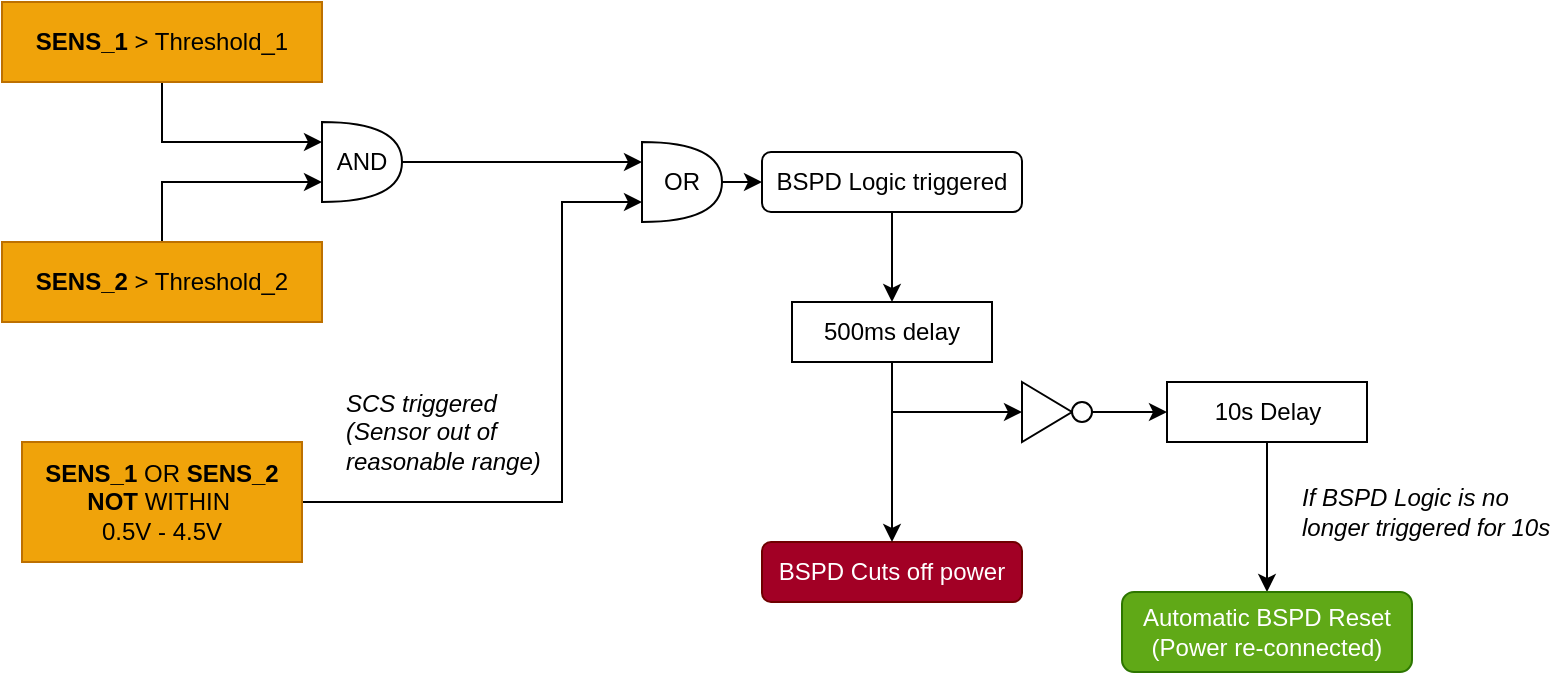 <mxfile version="24.7.8">
  <diagram id="C5RBs43oDa-KdzZeNtuy" name="Page-1">
    <mxGraphModel dx="1238" dy="1141" grid="1" gridSize="10" guides="1" tooltips="1" connect="1" arrows="1" fold="1" page="1" pageScale="1" pageWidth="1600" pageHeight="900" math="0" shadow="0">
      <root>
        <mxCell id="WIyWlLk6GJQsqaUBKTNV-0" />
        <mxCell id="WIyWlLk6GJQsqaUBKTNV-1" parent="WIyWlLk6GJQsqaUBKTNV-0" />
        <mxCell id="7Nyb7SeAyECjhD8aBmaa-7" style="edgeStyle=orthogonalEdgeStyle;rounded=0;orthogonalLoop=1;jettySize=auto;html=1;exitX=0.5;exitY=1;exitDx=0;exitDy=0;entryX=0;entryY=0.25;entryDx=0;entryDy=0;entryPerimeter=0;" edge="1" parent="WIyWlLk6GJQsqaUBKTNV-1" source="WIyWlLk6GJQsqaUBKTNV-3" target="7Nyb7SeAyECjhD8aBmaa-0">
          <mxGeometry relative="1" as="geometry">
            <mxPoint x="120" y="110" as="targetPoint" />
          </mxGeometry>
        </mxCell>
        <mxCell id="WIyWlLk6GJQsqaUBKTNV-3" value="&lt;b&gt;SENS_1&lt;/b&gt; &amp;gt; Threshold_1" style="rounded=0;whiteSpace=wrap;html=1;fontSize=12;glass=0;strokeWidth=1;shadow=0;fillColor=#f0a30a;strokeColor=#BD7000;fontColor=#000000;" parent="WIyWlLk6GJQsqaUBKTNV-1" vertex="1">
          <mxGeometry x="40" y="40" width="160" height="40" as="geometry" />
        </mxCell>
        <mxCell id="7Nyb7SeAyECjhD8aBmaa-8" style="edgeStyle=orthogonalEdgeStyle;rounded=0;orthogonalLoop=1;jettySize=auto;html=1;entryX=0;entryY=0.75;entryDx=0;entryDy=0;entryPerimeter=0;" edge="1" parent="WIyWlLk6GJQsqaUBKTNV-1" source="WIyWlLk6GJQsqaUBKTNV-7" target="7Nyb7SeAyECjhD8aBmaa-0">
          <mxGeometry relative="1" as="geometry">
            <mxPoint x="120" y="130" as="targetPoint" />
          </mxGeometry>
        </mxCell>
        <mxCell id="WIyWlLk6GJQsqaUBKTNV-7" value="&lt;b&gt;SENS_2&lt;/b&gt; &amp;gt; Threshold_2" style="rounded=0;whiteSpace=wrap;html=1;fontSize=12;glass=0;strokeWidth=1;shadow=0;fillColor=#f0a30a;fontColor=#000000;strokeColor=#BD7000;" parent="WIyWlLk6GJQsqaUBKTNV-1" vertex="1">
          <mxGeometry x="40" y="160" width="160" height="40" as="geometry" />
        </mxCell>
        <mxCell id="7Nyb7SeAyECjhD8aBmaa-0" value="AND" style="shape=or;whiteSpace=wrap;html=1;" vertex="1" parent="WIyWlLk6GJQsqaUBKTNV-1">
          <mxGeometry x="200" y="100" width="40" height="40" as="geometry" />
        </mxCell>
        <mxCell id="7Nyb7SeAyECjhD8aBmaa-39" style="edgeStyle=orthogonalEdgeStyle;rounded=0;orthogonalLoop=1;jettySize=auto;html=1;exitX=1;exitY=0.5;exitDx=0;exitDy=0;exitPerimeter=0;entryX=0;entryY=0.5;entryDx=0;entryDy=0;" edge="1" parent="WIyWlLk6GJQsqaUBKTNV-1" source="7Nyb7SeAyECjhD8aBmaa-5" target="7Nyb7SeAyECjhD8aBmaa-38">
          <mxGeometry relative="1" as="geometry" />
        </mxCell>
        <mxCell id="7Nyb7SeAyECjhD8aBmaa-5" value="OR" style="shape=or;whiteSpace=wrap;html=1;" vertex="1" parent="WIyWlLk6GJQsqaUBKTNV-1">
          <mxGeometry x="360" y="110" width="40" height="40" as="geometry" />
        </mxCell>
        <mxCell id="7Nyb7SeAyECjhD8aBmaa-6" style="edgeStyle=orthogonalEdgeStyle;rounded=0;orthogonalLoop=1;jettySize=auto;html=1;entryX=0;entryY=0.25;entryDx=0;entryDy=0;entryPerimeter=0;" edge="1" parent="WIyWlLk6GJQsqaUBKTNV-1" source="7Nyb7SeAyECjhD8aBmaa-0" target="7Nyb7SeAyECjhD8aBmaa-5">
          <mxGeometry relative="1" as="geometry" />
        </mxCell>
        <mxCell id="7Nyb7SeAyECjhD8aBmaa-10" style="edgeStyle=orthogonalEdgeStyle;rounded=0;orthogonalLoop=1;jettySize=auto;html=1;entryX=0;entryY=0.75;entryDx=0;entryDy=0;entryPerimeter=0;exitX=1;exitY=0.5;exitDx=0;exitDy=0;" edge="1" parent="WIyWlLk6GJQsqaUBKTNV-1" source="7Nyb7SeAyECjhD8aBmaa-11" target="7Nyb7SeAyECjhD8aBmaa-5">
          <mxGeometry relative="1" as="geometry">
            <mxPoint x="320" y="330" as="sourcePoint" />
            <Array as="points">
              <mxPoint x="320" y="290" />
              <mxPoint x="320" y="140" />
            </Array>
          </mxGeometry>
        </mxCell>
        <mxCell id="7Nyb7SeAyECjhD8aBmaa-11" value="&lt;b&gt;SENS_1&lt;/b&gt; OR &lt;b&gt;SENS_2&lt;/b&gt;&lt;div&gt;&lt;b&gt;NOT&lt;/b&gt; WITHIN&amp;nbsp;&lt;/div&gt;&lt;div&gt;0.5V - 4.5V&lt;/div&gt;" style="rounded=0;whiteSpace=wrap;html=1;fontSize=12;glass=0;strokeWidth=1;shadow=0;fillColor=#f0a30a;fontColor=#000000;strokeColor=#BD7000;" vertex="1" parent="WIyWlLk6GJQsqaUBKTNV-1">
          <mxGeometry x="50" y="260" width="140" height="60" as="geometry" />
        </mxCell>
        <mxCell id="7Nyb7SeAyECjhD8aBmaa-16" value="BSPD&amp;nbsp;&lt;span style=&quot;background-color: initial;&quot;&gt;Cuts off power&lt;/span&gt;" style="rounded=1;whiteSpace=wrap;html=1;fontSize=12;glass=0;strokeWidth=1;shadow=0;fillColor=#a20025;fontColor=#ffffff;strokeColor=#6F0000;" vertex="1" parent="WIyWlLk6GJQsqaUBKTNV-1">
          <mxGeometry x="420" y="310" width="130" height="30" as="geometry" />
        </mxCell>
        <mxCell id="7Nyb7SeAyECjhD8aBmaa-20" style="edgeStyle=orthogonalEdgeStyle;rounded=0;orthogonalLoop=1;jettySize=auto;html=1;exitX=0.5;exitY=1;exitDx=0;exitDy=0;entryX=0.5;entryY=0;entryDx=0;entryDy=0;" edge="1" parent="WIyWlLk6GJQsqaUBKTNV-1" source="7Nyb7SeAyECjhD8aBmaa-18" target="7Nyb7SeAyECjhD8aBmaa-16">
          <mxGeometry relative="1" as="geometry" />
        </mxCell>
        <mxCell id="7Nyb7SeAyECjhD8aBmaa-27" style="edgeStyle=orthogonalEdgeStyle;rounded=0;orthogonalLoop=1;jettySize=auto;html=1;entryX=0;entryY=0.5;entryDx=0;entryDy=0;" edge="1" parent="WIyWlLk6GJQsqaUBKTNV-1" source="7Nyb7SeAyECjhD8aBmaa-18" target="7Nyb7SeAyECjhD8aBmaa-24">
          <mxGeometry relative="1" as="geometry">
            <Array as="points">
              <mxPoint x="485" y="245" />
            </Array>
          </mxGeometry>
        </mxCell>
        <mxCell id="7Nyb7SeAyECjhD8aBmaa-18" value="500ms delay" style="rounded=0;whiteSpace=wrap;html=1;fontSize=12;glass=0;strokeWidth=1;shadow=0;" vertex="1" parent="WIyWlLk6GJQsqaUBKTNV-1">
          <mxGeometry x="435" y="190" width="100" height="30" as="geometry" />
        </mxCell>
        <mxCell id="7Nyb7SeAyECjhD8aBmaa-24" value="" style="triangle;whiteSpace=wrap;html=1;" vertex="1" parent="WIyWlLk6GJQsqaUBKTNV-1">
          <mxGeometry x="550" y="230" width="25" height="30" as="geometry" />
        </mxCell>
        <mxCell id="7Nyb7SeAyECjhD8aBmaa-29" style="edgeStyle=orthogonalEdgeStyle;rounded=0;orthogonalLoop=1;jettySize=auto;html=1;entryX=0;entryY=0.5;entryDx=0;entryDy=0;" edge="1" parent="WIyWlLk6GJQsqaUBKTNV-1" source="7Nyb7SeAyECjhD8aBmaa-25" target="7Nyb7SeAyECjhD8aBmaa-28">
          <mxGeometry relative="1" as="geometry" />
        </mxCell>
        <mxCell id="7Nyb7SeAyECjhD8aBmaa-25" value="" style="ellipse;whiteSpace=wrap;html=1;aspect=fixed;" vertex="1" parent="WIyWlLk6GJQsqaUBKTNV-1">
          <mxGeometry x="575" y="240" width="10" height="10" as="geometry" />
        </mxCell>
        <mxCell id="7Nyb7SeAyECjhD8aBmaa-31" style="edgeStyle=orthogonalEdgeStyle;rounded=0;orthogonalLoop=1;jettySize=auto;html=1;entryX=0.5;entryY=0;entryDx=0;entryDy=0;" edge="1" parent="WIyWlLk6GJQsqaUBKTNV-1" source="7Nyb7SeAyECjhD8aBmaa-28" target="7Nyb7SeAyECjhD8aBmaa-30">
          <mxGeometry relative="1" as="geometry" />
        </mxCell>
        <mxCell id="7Nyb7SeAyECjhD8aBmaa-28" value="10s Delay" style="rounded=0;whiteSpace=wrap;html=1;fontSize=12;glass=0;strokeWidth=1;shadow=0;" vertex="1" parent="WIyWlLk6GJQsqaUBKTNV-1">
          <mxGeometry x="622.5" y="230" width="100" height="30" as="geometry" />
        </mxCell>
        <mxCell id="7Nyb7SeAyECjhD8aBmaa-30" value="Automatic BSPD Reset&lt;div&gt;(Power re-connected)&lt;/div&gt;" style="rounded=1;whiteSpace=wrap;html=1;fontSize=12;glass=0;strokeWidth=1;shadow=0;fillColor=#60a917;fontColor=#ffffff;strokeColor=#2D7600;" vertex="1" parent="WIyWlLk6GJQsqaUBKTNV-1">
          <mxGeometry x="600" y="335" width="145" height="40" as="geometry" />
        </mxCell>
        <mxCell id="7Nyb7SeAyECjhD8aBmaa-40" style="edgeStyle=orthogonalEdgeStyle;rounded=0;orthogonalLoop=1;jettySize=auto;html=1;entryX=0.5;entryY=0;entryDx=0;entryDy=0;" edge="1" parent="WIyWlLk6GJQsqaUBKTNV-1" source="7Nyb7SeAyECjhD8aBmaa-38" target="7Nyb7SeAyECjhD8aBmaa-18">
          <mxGeometry relative="1" as="geometry" />
        </mxCell>
        <mxCell id="7Nyb7SeAyECjhD8aBmaa-38" value="BSPD Logic triggered" style="rounded=1;whiteSpace=wrap;html=1;fontSize=12;glass=0;strokeWidth=1;shadow=0;" vertex="1" parent="WIyWlLk6GJQsqaUBKTNV-1">
          <mxGeometry x="420" y="115" width="130" height="30" as="geometry" />
        </mxCell>
        <mxCell id="7Nyb7SeAyECjhD8aBmaa-41" value="&lt;i&gt;If BSPD Logic is no longer triggered for 10s&lt;/i&gt;" style="text;html=1;align=left;verticalAlign=middle;whiteSpace=wrap;rounded=0;" vertex="1" parent="WIyWlLk6GJQsqaUBKTNV-1">
          <mxGeometry x="687.5" y="280" width="130" height="30" as="geometry" />
        </mxCell>
        <mxCell id="7Nyb7SeAyECjhD8aBmaa-44" value="&lt;i&gt;SCS triggered&lt;/i&gt;&lt;div&gt;&lt;i&gt;(Sensor out of reasonable range)&lt;/i&gt;&lt;/div&gt;" style="text;html=1;align=left;verticalAlign=middle;whiteSpace=wrap;rounded=0;" vertex="1" parent="WIyWlLk6GJQsqaUBKTNV-1">
          <mxGeometry x="210" y="240" width="130" height="30" as="geometry" />
        </mxCell>
      </root>
    </mxGraphModel>
  </diagram>
</mxfile>
